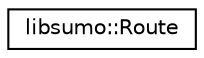 digraph "Graphical Class Hierarchy"
{
  edge [fontname="Helvetica",fontsize="10",labelfontname="Helvetica",labelfontsize="10"];
  node [fontname="Helvetica",fontsize="10",shape=record];
  rankdir="LR";
  Node0 [label="libsumo::Route",height=0.2,width=0.4,color="black", fillcolor="white", style="filled",URL="$da/db2/classlibsumo_1_1_route.html"];
}
